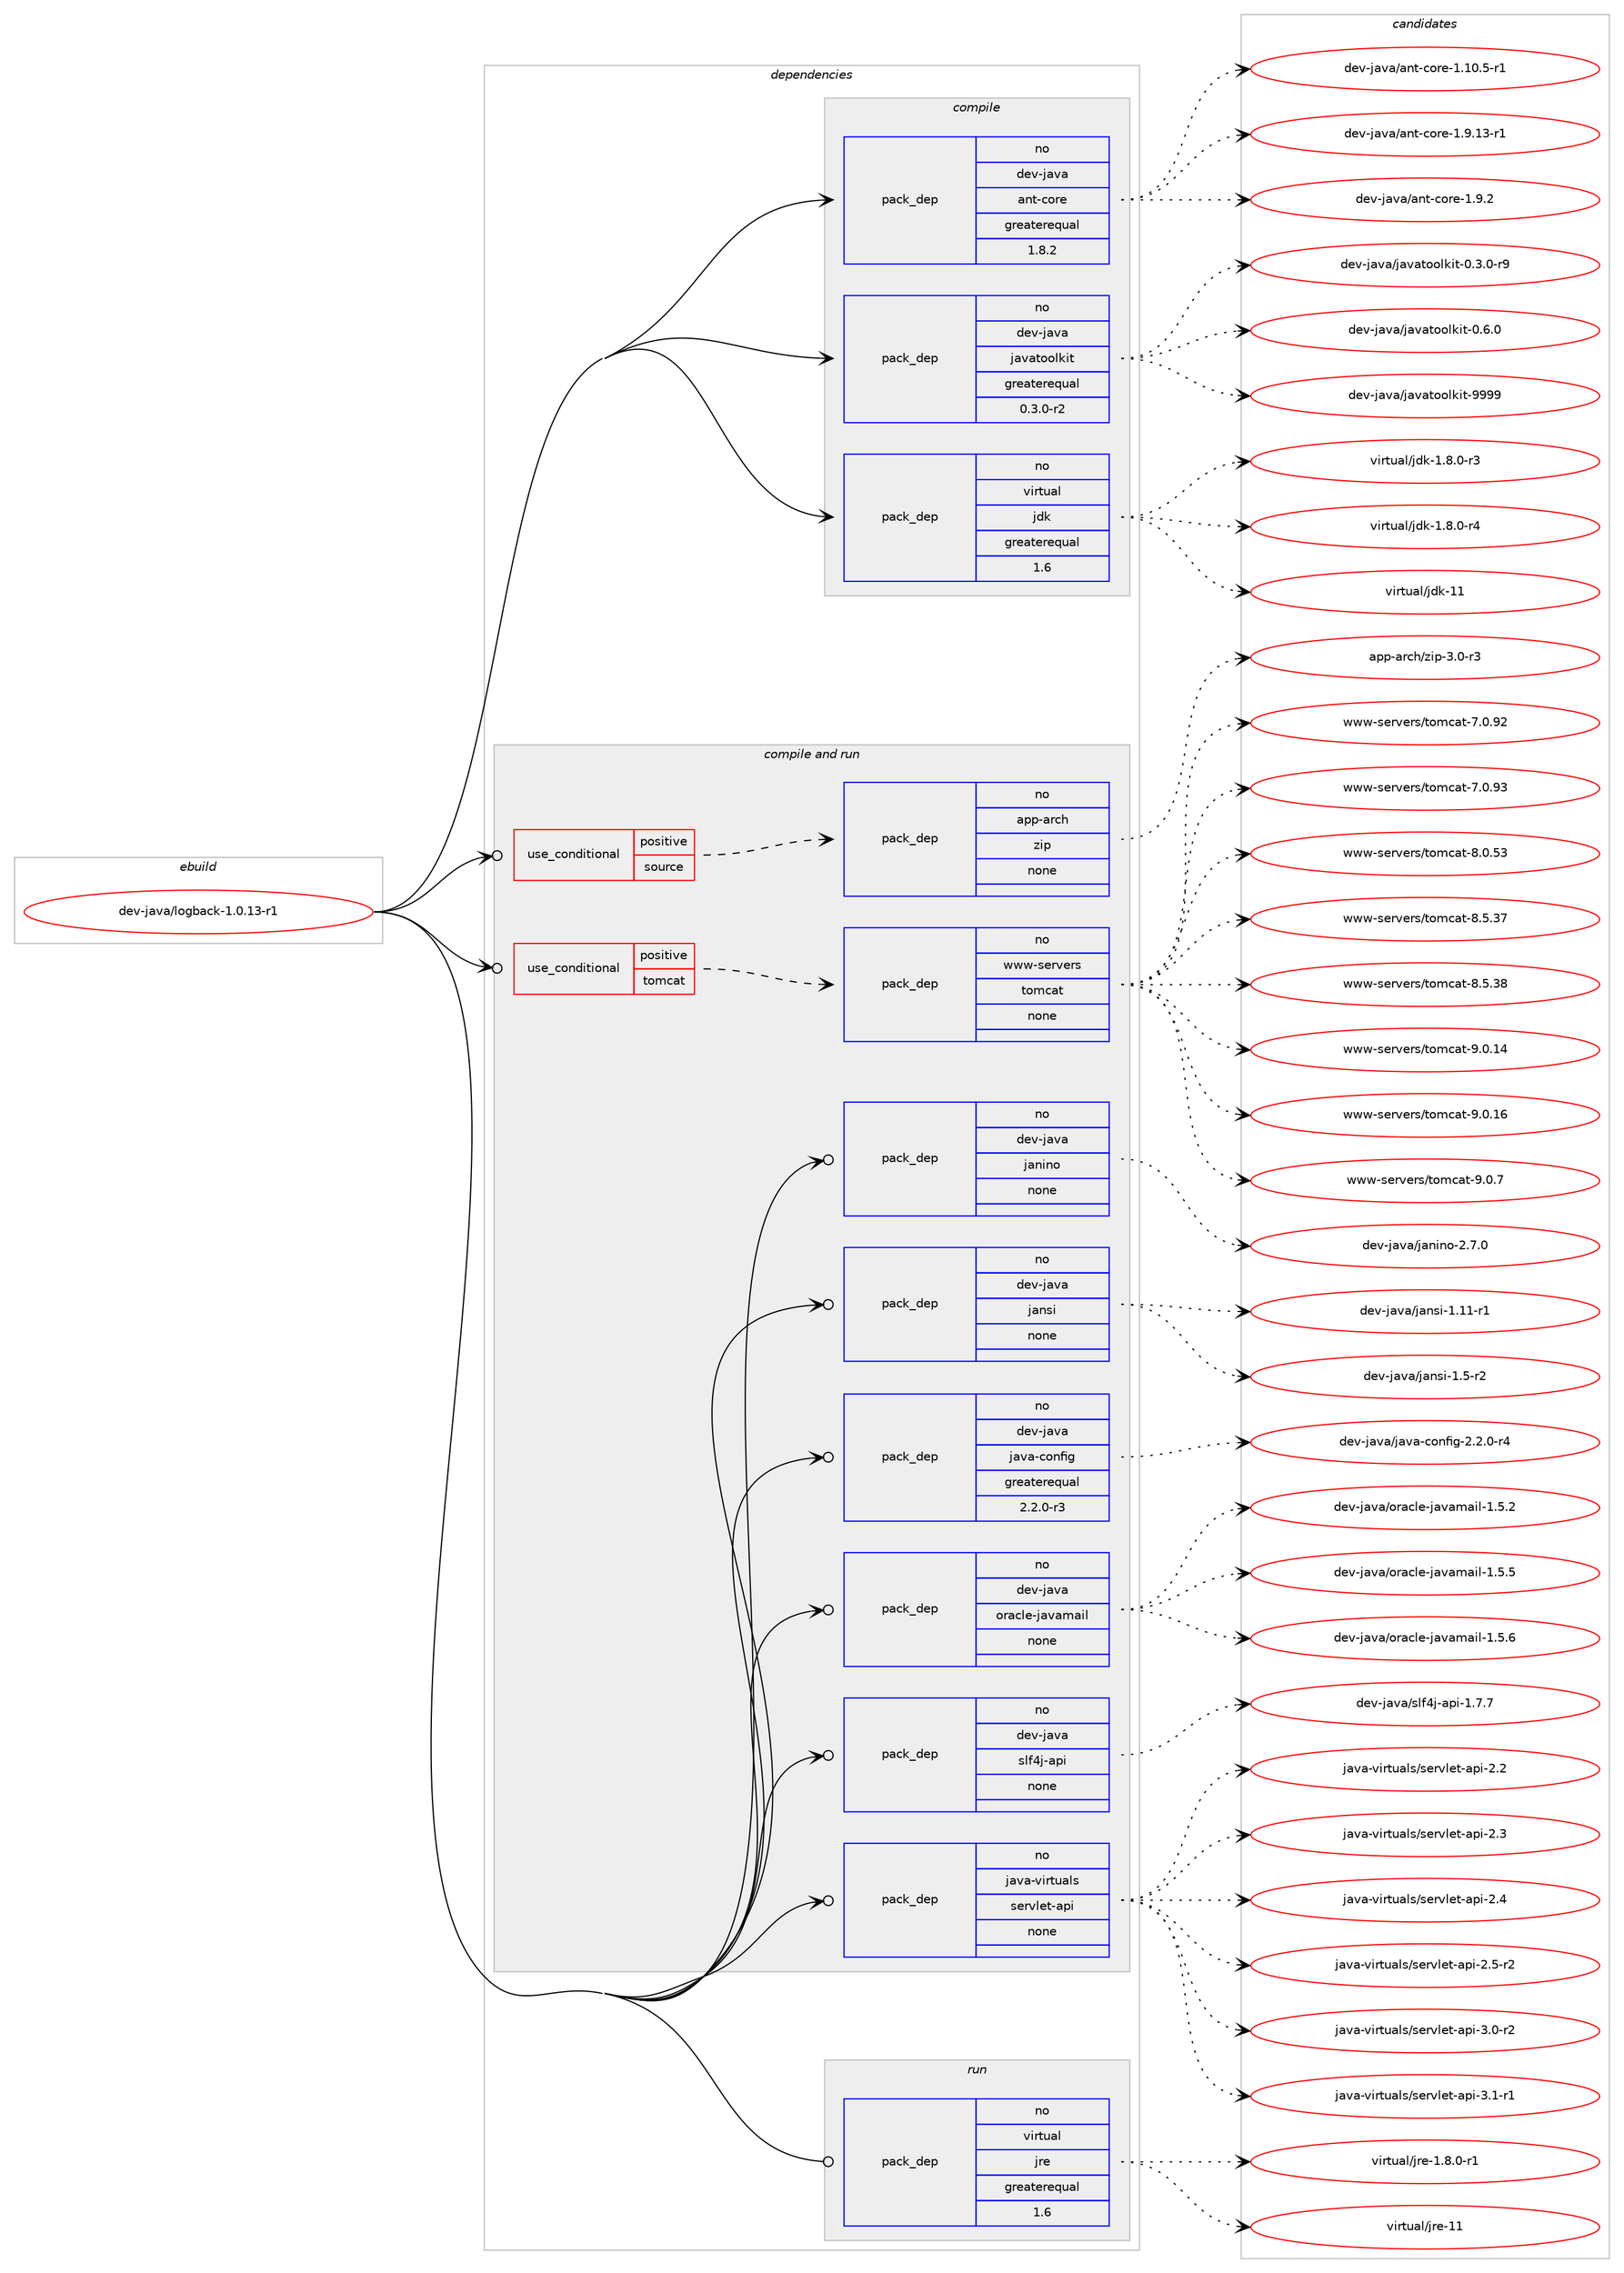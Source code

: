 digraph prolog {

# *************
# Graph options
# *************

newrank=true;
concentrate=true;
compound=true;
graph [rankdir=LR,fontname=Helvetica,fontsize=10,ranksep=1.5];#, ranksep=2.5, nodesep=0.2];
edge  [arrowhead=vee];
node  [fontname=Helvetica,fontsize=10];

# **********
# The ebuild
# **********

subgraph cluster_leftcol {
color=gray;
rank=same;
label=<<i>ebuild</i>>;
id [label="dev-java/logback-1.0.13-r1", color=red, width=4, href="../dev-java/logback-1.0.13-r1.svg"];
}

# ****************
# The dependencies
# ****************

subgraph cluster_midcol {
color=gray;
label=<<i>dependencies</i>>;
subgraph cluster_compile {
fillcolor="#eeeeee";
style=filled;
label=<<i>compile</i>>;
subgraph pack969556 {
dependency1355058 [label=<<TABLE BORDER="0" CELLBORDER="1" CELLSPACING="0" CELLPADDING="4" WIDTH="220"><TR><TD ROWSPAN="6" CELLPADDING="30">pack_dep</TD></TR><TR><TD WIDTH="110">no</TD></TR><TR><TD>dev-java</TD></TR><TR><TD>ant-core</TD></TR><TR><TD>greaterequal</TD></TR><TR><TD>1.8.2</TD></TR></TABLE>>, shape=none, color=blue];
}
id:e -> dependency1355058:w [weight=20,style="solid",arrowhead="vee"];
subgraph pack969557 {
dependency1355059 [label=<<TABLE BORDER="0" CELLBORDER="1" CELLSPACING="0" CELLPADDING="4" WIDTH="220"><TR><TD ROWSPAN="6" CELLPADDING="30">pack_dep</TD></TR><TR><TD WIDTH="110">no</TD></TR><TR><TD>dev-java</TD></TR><TR><TD>javatoolkit</TD></TR><TR><TD>greaterequal</TD></TR><TR><TD>0.3.0-r2</TD></TR></TABLE>>, shape=none, color=blue];
}
id:e -> dependency1355059:w [weight=20,style="solid",arrowhead="vee"];
subgraph pack969558 {
dependency1355060 [label=<<TABLE BORDER="0" CELLBORDER="1" CELLSPACING="0" CELLPADDING="4" WIDTH="220"><TR><TD ROWSPAN="6" CELLPADDING="30">pack_dep</TD></TR><TR><TD WIDTH="110">no</TD></TR><TR><TD>virtual</TD></TR><TR><TD>jdk</TD></TR><TR><TD>greaterequal</TD></TR><TR><TD>1.6</TD></TR></TABLE>>, shape=none, color=blue];
}
id:e -> dependency1355060:w [weight=20,style="solid",arrowhead="vee"];
}
subgraph cluster_compileandrun {
fillcolor="#eeeeee";
style=filled;
label=<<i>compile and run</i>>;
subgraph cond363063 {
dependency1355061 [label=<<TABLE BORDER="0" CELLBORDER="1" CELLSPACING="0" CELLPADDING="4"><TR><TD ROWSPAN="3" CELLPADDING="10">use_conditional</TD></TR><TR><TD>positive</TD></TR><TR><TD>source</TD></TR></TABLE>>, shape=none, color=red];
subgraph pack969559 {
dependency1355062 [label=<<TABLE BORDER="0" CELLBORDER="1" CELLSPACING="0" CELLPADDING="4" WIDTH="220"><TR><TD ROWSPAN="6" CELLPADDING="30">pack_dep</TD></TR><TR><TD WIDTH="110">no</TD></TR><TR><TD>app-arch</TD></TR><TR><TD>zip</TD></TR><TR><TD>none</TD></TR><TR><TD></TD></TR></TABLE>>, shape=none, color=blue];
}
dependency1355061:e -> dependency1355062:w [weight=20,style="dashed",arrowhead="vee"];
}
id:e -> dependency1355061:w [weight=20,style="solid",arrowhead="odotvee"];
subgraph cond363064 {
dependency1355063 [label=<<TABLE BORDER="0" CELLBORDER="1" CELLSPACING="0" CELLPADDING="4"><TR><TD ROWSPAN="3" CELLPADDING="10">use_conditional</TD></TR><TR><TD>positive</TD></TR><TR><TD>tomcat</TD></TR></TABLE>>, shape=none, color=red];
subgraph pack969560 {
dependency1355064 [label=<<TABLE BORDER="0" CELLBORDER="1" CELLSPACING="0" CELLPADDING="4" WIDTH="220"><TR><TD ROWSPAN="6" CELLPADDING="30">pack_dep</TD></TR><TR><TD WIDTH="110">no</TD></TR><TR><TD>www-servers</TD></TR><TR><TD>tomcat</TD></TR><TR><TD>none</TD></TR><TR><TD></TD></TR></TABLE>>, shape=none, color=blue];
}
dependency1355063:e -> dependency1355064:w [weight=20,style="dashed",arrowhead="vee"];
}
id:e -> dependency1355063:w [weight=20,style="solid",arrowhead="odotvee"];
subgraph pack969561 {
dependency1355065 [label=<<TABLE BORDER="0" CELLBORDER="1" CELLSPACING="0" CELLPADDING="4" WIDTH="220"><TR><TD ROWSPAN="6" CELLPADDING="30">pack_dep</TD></TR><TR><TD WIDTH="110">no</TD></TR><TR><TD>dev-java</TD></TR><TR><TD>janino</TD></TR><TR><TD>none</TD></TR><TR><TD></TD></TR></TABLE>>, shape=none, color=blue];
}
id:e -> dependency1355065:w [weight=20,style="solid",arrowhead="odotvee"];
subgraph pack969562 {
dependency1355066 [label=<<TABLE BORDER="0" CELLBORDER="1" CELLSPACING="0" CELLPADDING="4" WIDTH="220"><TR><TD ROWSPAN="6" CELLPADDING="30">pack_dep</TD></TR><TR><TD WIDTH="110">no</TD></TR><TR><TD>dev-java</TD></TR><TR><TD>jansi</TD></TR><TR><TD>none</TD></TR><TR><TD></TD></TR></TABLE>>, shape=none, color=blue];
}
id:e -> dependency1355066:w [weight=20,style="solid",arrowhead="odotvee"];
subgraph pack969563 {
dependency1355067 [label=<<TABLE BORDER="0" CELLBORDER="1" CELLSPACING="0" CELLPADDING="4" WIDTH="220"><TR><TD ROWSPAN="6" CELLPADDING="30">pack_dep</TD></TR><TR><TD WIDTH="110">no</TD></TR><TR><TD>dev-java</TD></TR><TR><TD>java-config</TD></TR><TR><TD>greaterequal</TD></TR><TR><TD>2.2.0-r3</TD></TR></TABLE>>, shape=none, color=blue];
}
id:e -> dependency1355067:w [weight=20,style="solid",arrowhead="odotvee"];
subgraph pack969564 {
dependency1355068 [label=<<TABLE BORDER="0" CELLBORDER="1" CELLSPACING="0" CELLPADDING="4" WIDTH="220"><TR><TD ROWSPAN="6" CELLPADDING="30">pack_dep</TD></TR><TR><TD WIDTH="110">no</TD></TR><TR><TD>dev-java</TD></TR><TR><TD>oracle-javamail</TD></TR><TR><TD>none</TD></TR><TR><TD></TD></TR></TABLE>>, shape=none, color=blue];
}
id:e -> dependency1355068:w [weight=20,style="solid",arrowhead="odotvee"];
subgraph pack969565 {
dependency1355069 [label=<<TABLE BORDER="0" CELLBORDER="1" CELLSPACING="0" CELLPADDING="4" WIDTH="220"><TR><TD ROWSPAN="6" CELLPADDING="30">pack_dep</TD></TR><TR><TD WIDTH="110">no</TD></TR><TR><TD>dev-java</TD></TR><TR><TD>slf4j-api</TD></TR><TR><TD>none</TD></TR><TR><TD></TD></TR></TABLE>>, shape=none, color=blue];
}
id:e -> dependency1355069:w [weight=20,style="solid",arrowhead="odotvee"];
subgraph pack969566 {
dependency1355070 [label=<<TABLE BORDER="0" CELLBORDER="1" CELLSPACING="0" CELLPADDING="4" WIDTH="220"><TR><TD ROWSPAN="6" CELLPADDING="30">pack_dep</TD></TR><TR><TD WIDTH="110">no</TD></TR><TR><TD>java-virtuals</TD></TR><TR><TD>servlet-api</TD></TR><TR><TD>none</TD></TR><TR><TD></TD></TR></TABLE>>, shape=none, color=blue];
}
id:e -> dependency1355070:w [weight=20,style="solid",arrowhead="odotvee"];
}
subgraph cluster_run {
fillcolor="#eeeeee";
style=filled;
label=<<i>run</i>>;
subgraph pack969567 {
dependency1355071 [label=<<TABLE BORDER="0" CELLBORDER="1" CELLSPACING="0" CELLPADDING="4" WIDTH="220"><TR><TD ROWSPAN="6" CELLPADDING="30">pack_dep</TD></TR><TR><TD WIDTH="110">no</TD></TR><TR><TD>virtual</TD></TR><TR><TD>jre</TD></TR><TR><TD>greaterequal</TD></TR><TR><TD>1.6</TD></TR></TABLE>>, shape=none, color=blue];
}
id:e -> dependency1355071:w [weight=20,style="solid",arrowhead="odot"];
}
}

# **************
# The candidates
# **************

subgraph cluster_choices {
rank=same;
color=gray;
label=<<i>candidates</i>>;

subgraph choice969556 {
color=black;
nodesep=1;
choice10010111845106971189747971101164599111114101454946494846534511449 [label="dev-java/ant-core-1.10.5-r1", color=red, width=4,href="../dev-java/ant-core-1.10.5-r1.svg"];
choice10010111845106971189747971101164599111114101454946574649514511449 [label="dev-java/ant-core-1.9.13-r1", color=red, width=4,href="../dev-java/ant-core-1.9.13-r1.svg"];
choice10010111845106971189747971101164599111114101454946574650 [label="dev-java/ant-core-1.9.2", color=red, width=4,href="../dev-java/ant-core-1.9.2.svg"];
dependency1355058:e -> choice10010111845106971189747971101164599111114101454946494846534511449:w [style=dotted,weight="100"];
dependency1355058:e -> choice10010111845106971189747971101164599111114101454946574649514511449:w [style=dotted,weight="100"];
dependency1355058:e -> choice10010111845106971189747971101164599111114101454946574650:w [style=dotted,weight="100"];
}
subgraph choice969557 {
color=black;
nodesep=1;
choice1001011184510697118974710697118971161111111081071051164548465146484511457 [label="dev-java/javatoolkit-0.3.0-r9", color=red, width=4,href="../dev-java/javatoolkit-0.3.0-r9.svg"];
choice100101118451069711897471069711897116111111108107105116454846544648 [label="dev-java/javatoolkit-0.6.0", color=red, width=4,href="../dev-java/javatoolkit-0.6.0.svg"];
choice1001011184510697118974710697118971161111111081071051164557575757 [label="dev-java/javatoolkit-9999", color=red, width=4,href="../dev-java/javatoolkit-9999.svg"];
dependency1355059:e -> choice1001011184510697118974710697118971161111111081071051164548465146484511457:w [style=dotted,weight="100"];
dependency1355059:e -> choice100101118451069711897471069711897116111111108107105116454846544648:w [style=dotted,weight="100"];
dependency1355059:e -> choice1001011184510697118974710697118971161111111081071051164557575757:w [style=dotted,weight="100"];
}
subgraph choice969558 {
color=black;
nodesep=1;
choice11810511411611797108471061001074549465646484511451 [label="virtual/jdk-1.8.0-r3", color=red, width=4,href="../virtual/jdk-1.8.0-r3.svg"];
choice11810511411611797108471061001074549465646484511452 [label="virtual/jdk-1.8.0-r4", color=red, width=4,href="../virtual/jdk-1.8.0-r4.svg"];
choice1181051141161179710847106100107454949 [label="virtual/jdk-11", color=red, width=4,href="../virtual/jdk-11.svg"];
dependency1355060:e -> choice11810511411611797108471061001074549465646484511451:w [style=dotted,weight="100"];
dependency1355060:e -> choice11810511411611797108471061001074549465646484511452:w [style=dotted,weight="100"];
dependency1355060:e -> choice1181051141161179710847106100107454949:w [style=dotted,weight="100"];
}
subgraph choice969559 {
color=black;
nodesep=1;
choice9711211245971149910447122105112455146484511451 [label="app-arch/zip-3.0-r3", color=red, width=4,href="../app-arch/zip-3.0-r3.svg"];
dependency1355062:e -> choice9711211245971149910447122105112455146484511451:w [style=dotted,weight="100"];
}
subgraph choice969560 {
color=black;
nodesep=1;
choice1191191194511510111411810111411547116111109999711645554648465750 [label="www-servers/tomcat-7.0.92", color=red, width=4,href="../www-servers/tomcat-7.0.92.svg"];
choice1191191194511510111411810111411547116111109999711645554648465751 [label="www-servers/tomcat-7.0.93", color=red, width=4,href="../www-servers/tomcat-7.0.93.svg"];
choice1191191194511510111411810111411547116111109999711645564648465351 [label="www-servers/tomcat-8.0.53", color=red, width=4,href="../www-servers/tomcat-8.0.53.svg"];
choice1191191194511510111411810111411547116111109999711645564653465155 [label="www-servers/tomcat-8.5.37", color=red, width=4,href="../www-servers/tomcat-8.5.37.svg"];
choice1191191194511510111411810111411547116111109999711645564653465156 [label="www-servers/tomcat-8.5.38", color=red, width=4,href="../www-servers/tomcat-8.5.38.svg"];
choice1191191194511510111411810111411547116111109999711645574648464952 [label="www-servers/tomcat-9.0.14", color=red, width=4,href="../www-servers/tomcat-9.0.14.svg"];
choice1191191194511510111411810111411547116111109999711645574648464954 [label="www-servers/tomcat-9.0.16", color=red, width=4,href="../www-servers/tomcat-9.0.16.svg"];
choice11911911945115101114118101114115471161111099997116455746484655 [label="www-servers/tomcat-9.0.7", color=red, width=4,href="../www-servers/tomcat-9.0.7.svg"];
dependency1355064:e -> choice1191191194511510111411810111411547116111109999711645554648465750:w [style=dotted,weight="100"];
dependency1355064:e -> choice1191191194511510111411810111411547116111109999711645554648465751:w [style=dotted,weight="100"];
dependency1355064:e -> choice1191191194511510111411810111411547116111109999711645564648465351:w [style=dotted,weight="100"];
dependency1355064:e -> choice1191191194511510111411810111411547116111109999711645564653465155:w [style=dotted,weight="100"];
dependency1355064:e -> choice1191191194511510111411810111411547116111109999711645564653465156:w [style=dotted,weight="100"];
dependency1355064:e -> choice1191191194511510111411810111411547116111109999711645574648464952:w [style=dotted,weight="100"];
dependency1355064:e -> choice1191191194511510111411810111411547116111109999711645574648464954:w [style=dotted,weight="100"];
dependency1355064:e -> choice11911911945115101114118101114115471161111099997116455746484655:w [style=dotted,weight="100"];
}
subgraph choice969561 {
color=black;
nodesep=1;
choice1001011184510697118974710697110105110111455046554648 [label="dev-java/janino-2.7.0", color=red, width=4,href="../dev-java/janino-2.7.0.svg"];
dependency1355065:e -> choice1001011184510697118974710697110105110111455046554648:w [style=dotted,weight="100"];
}
subgraph choice969562 {
color=black;
nodesep=1;
choice100101118451069711897471069711011510545494649494511449 [label="dev-java/jansi-1.11-r1", color=red, width=4,href="../dev-java/jansi-1.11-r1.svg"];
choice1001011184510697118974710697110115105454946534511450 [label="dev-java/jansi-1.5-r2", color=red, width=4,href="../dev-java/jansi-1.5-r2.svg"];
dependency1355066:e -> choice100101118451069711897471069711011510545494649494511449:w [style=dotted,weight="100"];
dependency1355066:e -> choice1001011184510697118974710697110115105454946534511450:w [style=dotted,weight="100"];
}
subgraph choice969563 {
color=black;
nodesep=1;
choice10010111845106971189747106971189745991111101021051034550465046484511452 [label="dev-java/java-config-2.2.0-r4", color=red, width=4,href="../dev-java/java-config-2.2.0-r4.svg"];
dependency1355067:e -> choice10010111845106971189747106971189745991111101021051034550465046484511452:w [style=dotted,weight="100"];
}
subgraph choice969564 {
color=black;
nodesep=1;
choice10010111845106971189747111114979910810145106971189710997105108454946534650 [label="dev-java/oracle-javamail-1.5.2", color=red, width=4,href="../dev-java/oracle-javamail-1.5.2.svg"];
choice10010111845106971189747111114979910810145106971189710997105108454946534653 [label="dev-java/oracle-javamail-1.5.5", color=red, width=4,href="../dev-java/oracle-javamail-1.5.5.svg"];
choice10010111845106971189747111114979910810145106971189710997105108454946534654 [label="dev-java/oracle-javamail-1.5.6", color=red, width=4,href="../dev-java/oracle-javamail-1.5.6.svg"];
dependency1355068:e -> choice10010111845106971189747111114979910810145106971189710997105108454946534650:w [style=dotted,weight="100"];
dependency1355068:e -> choice10010111845106971189747111114979910810145106971189710997105108454946534653:w [style=dotted,weight="100"];
dependency1355068:e -> choice10010111845106971189747111114979910810145106971189710997105108454946534654:w [style=dotted,weight="100"];
}
subgraph choice969565 {
color=black;
nodesep=1;
choice10010111845106971189747115108102521064597112105454946554655 [label="dev-java/slf4j-api-1.7.7", color=red, width=4,href="../dev-java/slf4j-api-1.7.7.svg"];
dependency1355069:e -> choice10010111845106971189747115108102521064597112105454946554655:w [style=dotted,weight="100"];
}
subgraph choice969566 {
color=black;
nodesep=1;
choice1069711897451181051141161179710811547115101114118108101116459711210545504650 [label="java-virtuals/servlet-api-2.2", color=red, width=4,href="../java-virtuals/servlet-api-2.2.svg"];
choice1069711897451181051141161179710811547115101114118108101116459711210545504651 [label="java-virtuals/servlet-api-2.3", color=red, width=4,href="../java-virtuals/servlet-api-2.3.svg"];
choice1069711897451181051141161179710811547115101114118108101116459711210545504652 [label="java-virtuals/servlet-api-2.4", color=red, width=4,href="../java-virtuals/servlet-api-2.4.svg"];
choice10697118974511810511411611797108115471151011141181081011164597112105455046534511450 [label="java-virtuals/servlet-api-2.5-r2", color=red, width=4,href="../java-virtuals/servlet-api-2.5-r2.svg"];
choice10697118974511810511411611797108115471151011141181081011164597112105455146484511450 [label="java-virtuals/servlet-api-3.0-r2", color=red, width=4,href="../java-virtuals/servlet-api-3.0-r2.svg"];
choice10697118974511810511411611797108115471151011141181081011164597112105455146494511449 [label="java-virtuals/servlet-api-3.1-r1", color=red, width=4,href="../java-virtuals/servlet-api-3.1-r1.svg"];
dependency1355070:e -> choice1069711897451181051141161179710811547115101114118108101116459711210545504650:w [style=dotted,weight="100"];
dependency1355070:e -> choice1069711897451181051141161179710811547115101114118108101116459711210545504651:w [style=dotted,weight="100"];
dependency1355070:e -> choice1069711897451181051141161179710811547115101114118108101116459711210545504652:w [style=dotted,weight="100"];
dependency1355070:e -> choice10697118974511810511411611797108115471151011141181081011164597112105455046534511450:w [style=dotted,weight="100"];
dependency1355070:e -> choice10697118974511810511411611797108115471151011141181081011164597112105455146484511450:w [style=dotted,weight="100"];
dependency1355070:e -> choice10697118974511810511411611797108115471151011141181081011164597112105455146494511449:w [style=dotted,weight="100"];
}
subgraph choice969567 {
color=black;
nodesep=1;
choice11810511411611797108471061141014549465646484511449 [label="virtual/jre-1.8.0-r1", color=red, width=4,href="../virtual/jre-1.8.0-r1.svg"];
choice1181051141161179710847106114101454949 [label="virtual/jre-11", color=red, width=4,href="../virtual/jre-11.svg"];
dependency1355071:e -> choice11810511411611797108471061141014549465646484511449:w [style=dotted,weight="100"];
dependency1355071:e -> choice1181051141161179710847106114101454949:w [style=dotted,weight="100"];
}
}

}
